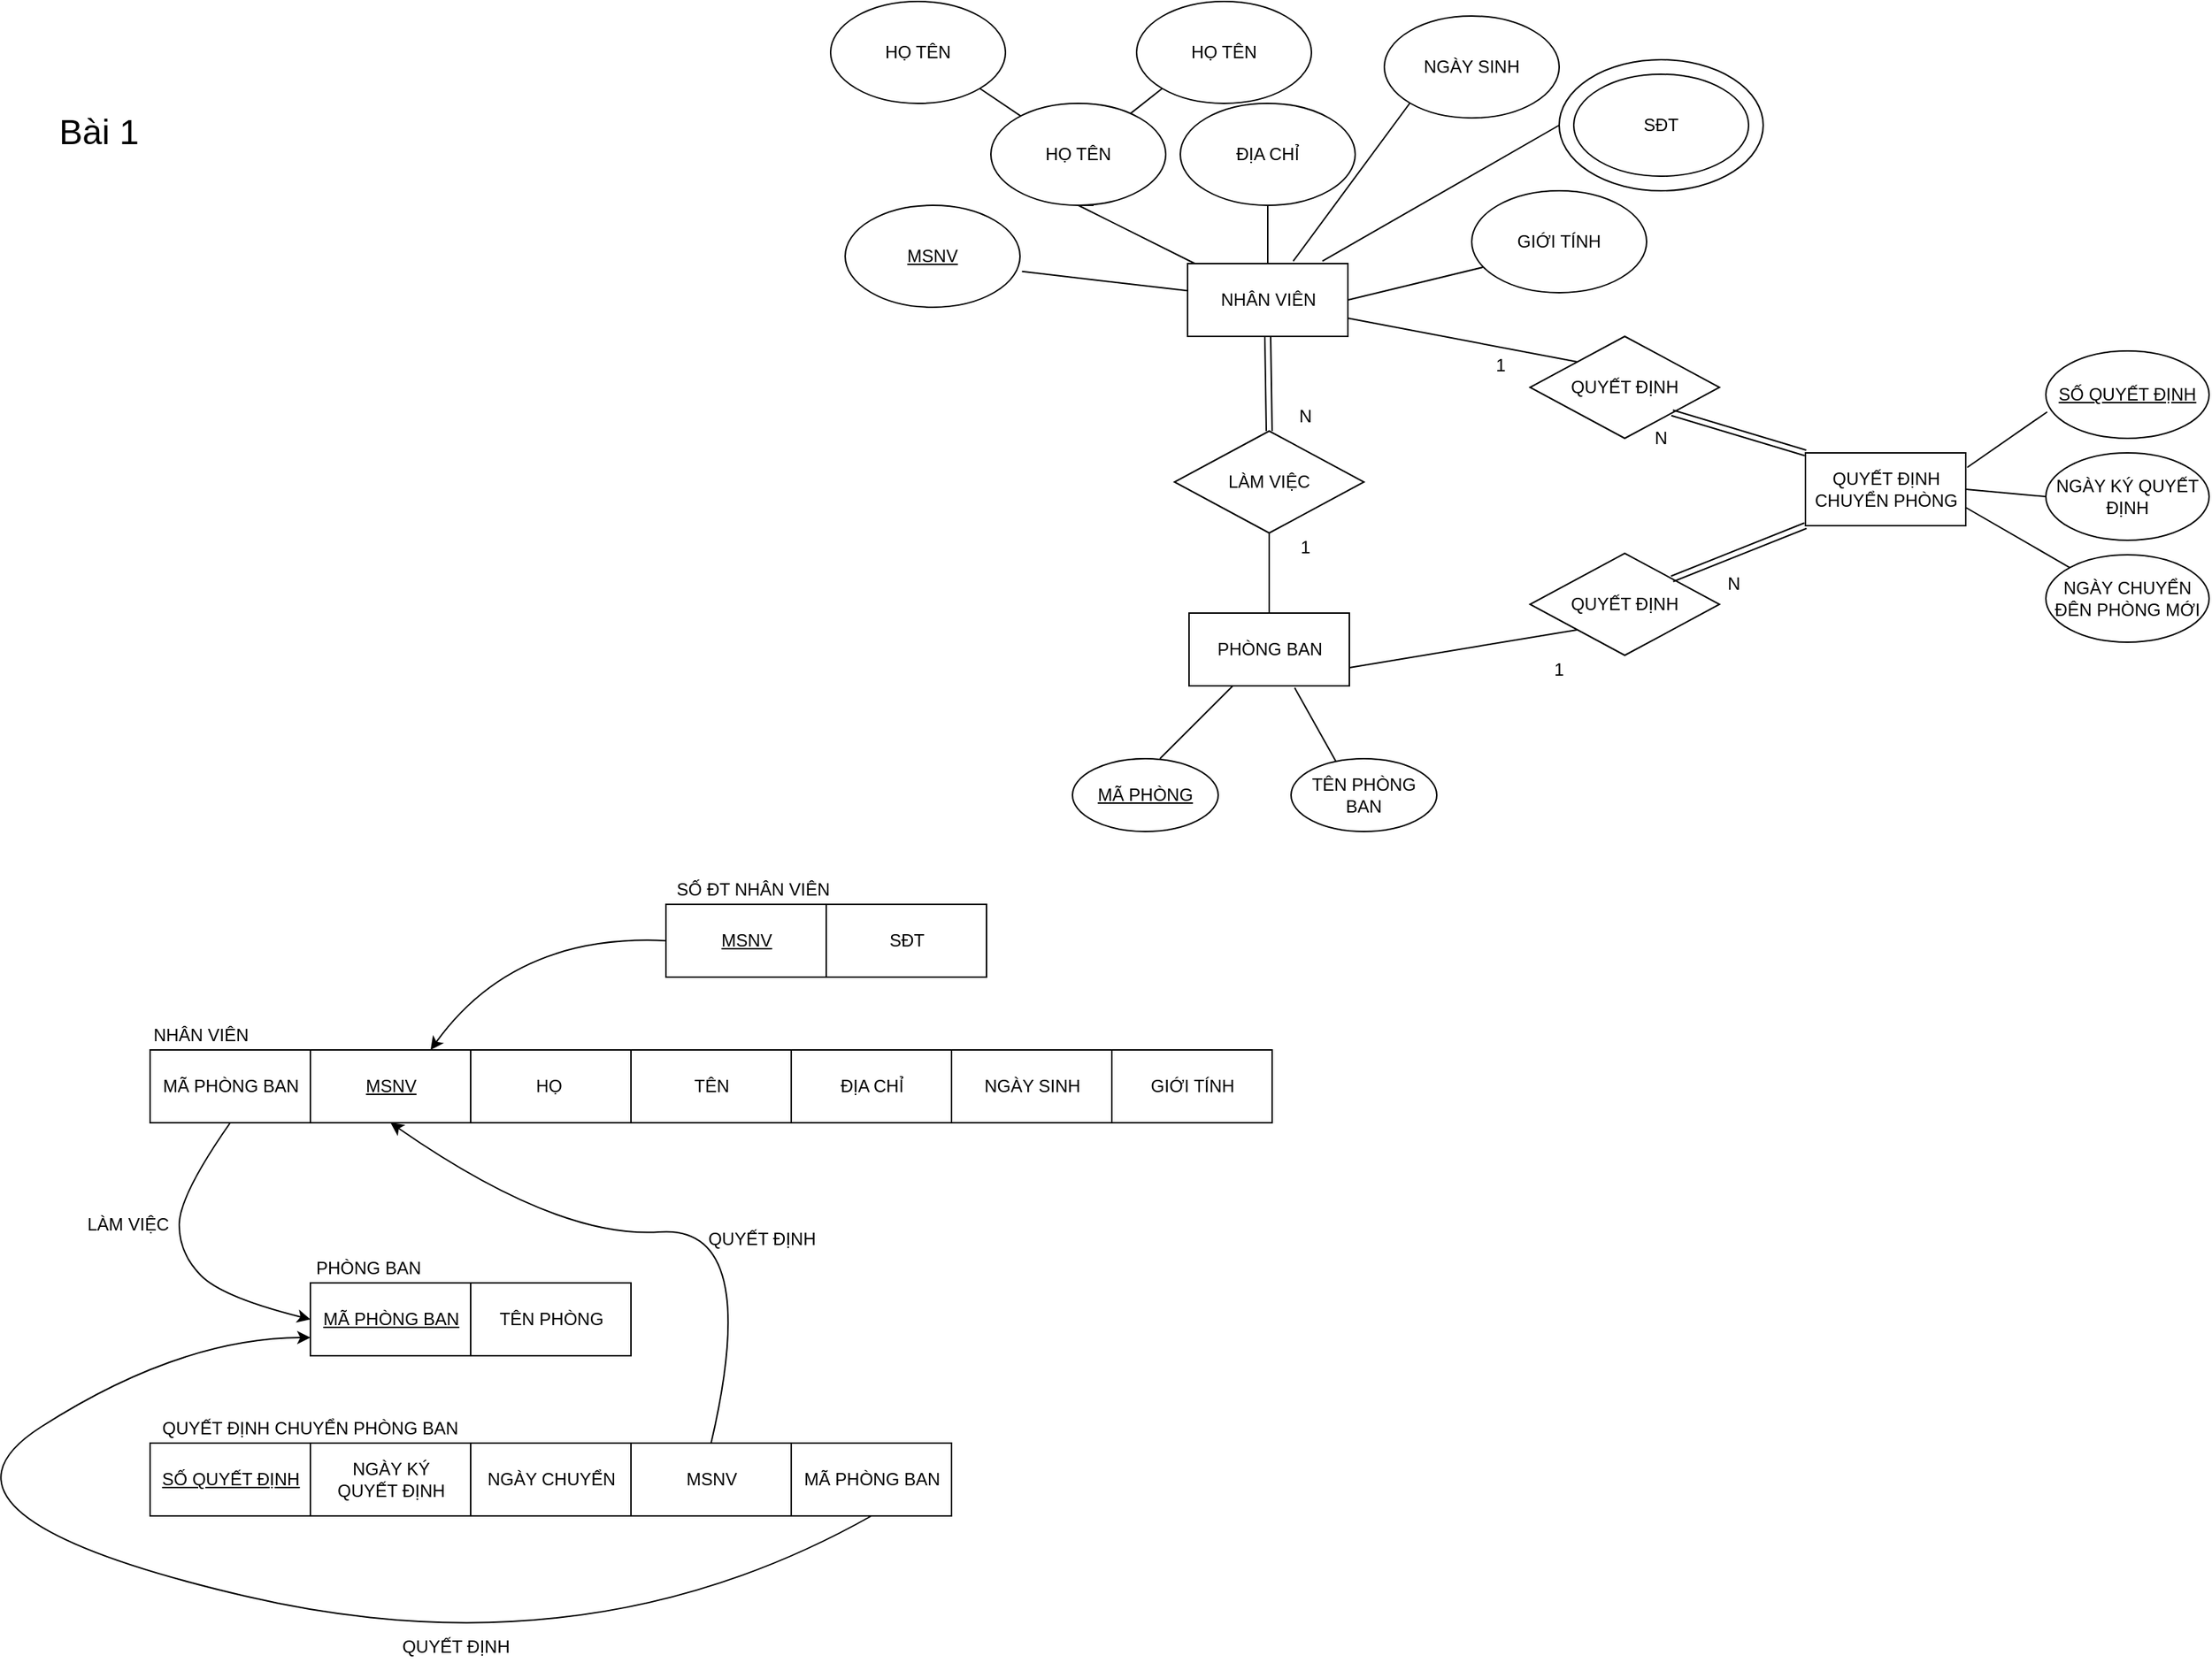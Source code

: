 <mxfile version="14.8.0" type="github" pages="2">
  <diagram id="vQHucJHa2scrvkwMp-Zf" name="Page-1">
    <mxGraphModel dx="2533" dy="2093" grid="1" gridSize="10" guides="1" tooltips="1" connect="1" arrows="1" fold="1" page="1" pageScale="1" pageWidth="827" pageHeight="1169" math="0" shadow="0">
      <root>
        <mxCell id="0" />
        <mxCell id="1" parent="0" />
        <mxCell id="MajDjDsh7x96EsrQRY2l-2" value="&lt;u&gt;MSNV&lt;/u&gt;" style="html=1;" parent="1" vertex="1">
          <mxGeometry x="-547" y="-440" width="110" height="50" as="geometry" />
        </mxCell>
        <mxCell id="MajDjDsh7x96EsrQRY2l-3" value="HỌ&amp;nbsp;" style="html=1;" parent="1" vertex="1">
          <mxGeometry x="-437" y="-440" width="110" height="50" as="geometry" />
        </mxCell>
        <mxCell id="MajDjDsh7x96EsrQRY2l-4" value="TÊN" style="html=1;" parent="1" vertex="1">
          <mxGeometry x="-327" y="-440" width="110" height="50" as="geometry" />
        </mxCell>
        <mxCell id="MajDjDsh7x96EsrQRY2l-5" value="ĐỊA CHỈ" style="html=1;" parent="1" vertex="1">
          <mxGeometry x="-217" y="-440" width="110" height="50" as="geometry" />
        </mxCell>
        <mxCell id="MajDjDsh7x96EsrQRY2l-6" value="NGÀY SINH" style="html=1;" parent="1" vertex="1">
          <mxGeometry x="-107" y="-440" width="110" height="50" as="geometry" />
        </mxCell>
        <mxCell id="MajDjDsh7x96EsrQRY2l-7" value="GIỚI TÍNH" style="html=1;" parent="1" vertex="1">
          <mxGeometry x="3" y="-440" width="110" height="50" as="geometry" />
        </mxCell>
        <mxCell id="MajDjDsh7x96EsrQRY2l-9" value="NHÂN VIÊN" style="text;html=1;strokeColor=none;fillColor=none;align=center;verticalAlign=middle;whiteSpace=wrap;rounded=0;" parent="1" vertex="1">
          <mxGeometry x="-657" y="-460" width="70" height="20" as="geometry" />
        </mxCell>
        <mxCell id="MajDjDsh7x96EsrQRY2l-10" value="&lt;u&gt;MSNV&lt;/u&gt;" style="html=1;" parent="1" vertex="1">
          <mxGeometry x="-303" y="-540" width="110" height="50" as="geometry" />
        </mxCell>
        <mxCell id="MajDjDsh7x96EsrQRY2l-11" value="SĐT" style="html=1;" parent="1" vertex="1">
          <mxGeometry x="-193" y="-540" width="110" height="50" as="geometry" />
        </mxCell>
        <mxCell id="MajDjDsh7x96EsrQRY2l-12" value="SỐ ĐT NHÂN VIÊN" style="text;html=1;strokeColor=none;fillColor=none;align=center;verticalAlign=middle;whiteSpace=wrap;rounded=0;" parent="1" vertex="1">
          <mxGeometry x="-303" y="-560" width="120" height="20" as="geometry" />
        </mxCell>
        <mxCell id="MajDjDsh7x96EsrQRY2l-14" value="" style="curved=1;endArrow=classic;html=1;entryX=0.75;entryY=0;entryDx=0;entryDy=0;exitX=0;exitY=0.5;exitDx=0;exitDy=0;" parent="1" source="MajDjDsh7x96EsrQRY2l-10" target="MajDjDsh7x96EsrQRY2l-2" edge="1">
          <mxGeometry width="50" height="50" relative="1" as="geometry">
            <mxPoint x="-237" y="-240" as="sourcePoint" />
            <mxPoint x="-157" y="-340" as="targetPoint" />
            <Array as="points">
              <mxPoint x="-407" y="-520" />
            </Array>
          </mxGeometry>
        </mxCell>
        <mxCell id="MajDjDsh7x96EsrQRY2l-15" value="&lt;u&gt;MÃ PHÒNG BAN&lt;/u&gt;" style="html=1;" parent="1" vertex="1">
          <mxGeometry x="-547" y="-280" width="110" height="50" as="geometry" />
        </mxCell>
        <mxCell id="MajDjDsh7x96EsrQRY2l-16" value="TÊN PHÒNG" style="html=1;" parent="1" vertex="1">
          <mxGeometry x="-437" y="-280" width="110" height="50" as="geometry" />
        </mxCell>
        <mxCell id="MajDjDsh7x96EsrQRY2l-17" value="PHÒNG BAN" style="text;html=1;strokeColor=none;fillColor=none;align=center;verticalAlign=middle;whiteSpace=wrap;rounded=0;" parent="1" vertex="1">
          <mxGeometry x="-547" y="-300" width="80" height="20" as="geometry" />
        </mxCell>
        <mxCell id="MajDjDsh7x96EsrQRY2l-18" value="MÃ PHÒNG BAN" style="html=1;" parent="1" vertex="1">
          <mxGeometry x="-657" y="-440" width="110" height="50" as="geometry" />
        </mxCell>
        <mxCell id="MajDjDsh7x96EsrQRY2l-19" value="" style="curved=1;endArrow=classic;html=1;entryX=0;entryY=0.5;entryDx=0;entryDy=0;exitX=0.5;exitY=1;exitDx=0;exitDy=0;" parent="1" source="MajDjDsh7x96EsrQRY2l-18" target="MajDjDsh7x96EsrQRY2l-15" edge="1">
          <mxGeometry width="50" height="50" relative="1" as="geometry">
            <mxPoint x="-357" y="-370" as="sourcePoint" />
            <mxPoint x="-307" y="-420" as="targetPoint" />
            <Array as="points">
              <mxPoint x="-637" y="-340" />
              <mxPoint x="-637" y="-300" />
              <mxPoint x="-607" y="-270" />
            </Array>
          </mxGeometry>
        </mxCell>
        <mxCell id="MajDjDsh7x96EsrQRY2l-20" value="&lt;u&gt;SỐ QUYẾT ĐỊNH&lt;/u&gt;" style="html=1;" parent="1" vertex="1">
          <mxGeometry x="-657" y="-170" width="110" height="50" as="geometry" />
        </mxCell>
        <mxCell id="MajDjDsh7x96EsrQRY2l-21" value="NGÀY KÝ &lt;br&gt;QUYẾT ĐỊNH" style="html=1;" parent="1" vertex="1">
          <mxGeometry x="-547" y="-170" width="110" height="50" as="geometry" />
        </mxCell>
        <mxCell id="MajDjDsh7x96EsrQRY2l-22" value="NGÀY CHUYỂN" style="html=1;" parent="1" vertex="1">
          <mxGeometry x="-437" y="-170" width="110" height="50" as="geometry" />
        </mxCell>
        <mxCell id="MajDjDsh7x96EsrQRY2l-23" value="QUYẾT ĐỊNH CHUYỂN PHÒNG BAN" style="text;html=1;strokeColor=none;fillColor=none;align=center;verticalAlign=middle;whiteSpace=wrap;rounded=0;" parent="1" vertex="1">
          <mxGeometry x="-657" y="-190" width="220" height="20" as="geometry" />
        </mxCell>
        <mxCell id="MajDjDsh7x96EsrQRY2l-24" value="MSNV" style="html=1;" parent="1" vertex="1">
          <mxGeometry x="-327" y="-170" width="110" height="50" as="geometry" />
        </mxCell>
        <mxCell id="MajDjDsh7x96EsrQRY2l-25" value="" style="curved=1;endArrow=classic;html=1;entryX=0.5;entryY=1;entryDx=0;entryDy=0;exitX=0.5;exitY=0;exitDx=0;exitDy=0;" parent="1" source="MajDjDsh7x96EsrQRY2l-24" target="MajDjDsh7x96EsrQRY2l-2" edge="1">
          <mxGeometry width="50" height="50" relative="1" as="geometry">
            <mxPoint x="-357" y="-280" as="sourcePoint" />
            <mxPoint x="-307" y="-330" as="targetPoint" />
            <Array as="points">
              <mxPoint x="-237" y="-320" />
              <mxPoint x="-377" y="-310" />
            </Array>
          </mxGeometry>
        </mxCell>
        <mxCell id="MajDjDsh7x96EsrQRY2l-26" value="MÃ PHÒNG BAN" style="html=1;" parent="1" vertex="1">
          <mxGeometry x="-217" y="-170" width="110" height="50" as="geometry" />
        </mxCell>
        <mxCell id="MajDjDsh7x96EsrQRY2l-27" value="" style="curved=1;endArrow=classic;html=1;entryX=0;entryY=0.75;entryDx=0;entryDy=0;exitX=0.5;exitY=1;exitDx=0;exitDy=0;" parent="1" source="MajDjDsh7x96EsrQRY2l-26" target="MajDjDsh7x96EsrQRY2l-15" edge="1">
          <mxGeometry width="50" height="50" relative="1" as="geometry">
            <mxPoint x="-237" y="-40" as="sourcePoint" />
            <mxPoint x="-307" y="-230" as="targetPoint" />
            <Array as="points">
              <mxPoint x="-357" y="-10" />
              <mxPoint x="-827" y="-120" />
              <mxPoint x="-637" y="-242" />
            </Array>
          </mxGeometry>
        </mxCell>
        <mxCell id="KyPbRzyOr3z3Ptm92nIl-2" value="LÀM VIỆC" style="text;html=1;strokeColor=none;fillColor=none;align=center;verticalAlign=middle;whiteSpace=wrap;rounded=0;" parent="1" vertex="1">
          <mxGeometry x="-707" y="-330" width="70" height="20" as="geometry" />
        </mxCell>
        <mxCell id="KyPbRzyOr3z3Ptm92nIl-3" value="QUYẾT ĐỊNH" style="text;html=1;strokeColor=none;fillColor=none;align=center;verticalAlign=middle;whiteSpace=wrap;rounded=0;" parent="1" vertex="1">
          <mxGeometry x="-287" y="-320" width="100" height="20" as="geometry" />
        </mxCell>
        <mxCell id="KyPbRzyOr3z3Ptm92nIl-4" value="QUYẾT ĐỊNH" style="text;html=1;strokeColor=none;fillColor=none;align=center;verticalAlign=middle;whiteSpace=wrap;rounded=0;" parent="1" vertex="1">
          <mxGeometry x="-497" y="-40" width="100" height="20" as="geometry" />
        </mxCell>
        <mxCell id="KyPbRzyOr3z3Ptm92nIl-5" value="NHÂN VIÊN" style="html=1;" parent="1" vertex="1">
          <mxGeometry x="55" y="-980" width="110" height="50" as="geometry" />
        </mxCell>
        <mxCell id="KyPbRzyOr3z3Ptm92nIl-6" value="&lt;u&gt;MSNV&lt;/u&gt;" style="ellipse;whiteSpace=wrap;html=1;" parent="1" vertex="1">
          <mxGeometry x="-180" y="-1020" width="120" height="70" as="geometry" />
        </mxCell>
        <mxCell id="KyPbRzyOr3z3Ptm92nIl-25" style="edgeStyle=orthogonalEdgeStyle;rounded=0;orthogonalLoop=1;jettySize=auto;html=1;exitX=0.5;exitY=1;exitDx=0;exitDy=0;" parent="1" source="KyPbRzyOr3z3Ptm92nIl-7" edge="1">
          <mxGeometry relative="1" as="geometry">
            <mxPoint x="-10" y="-1030.0" as="targetPoint" />
          </mxGeometry>
        </mxCell>
        <mxCell id="KyPbRzyOr3z3Ptm92nIl-7" value="HỌ TÊN" style="ellipse;whiteSpace=wrap;html=1;" parent="1" vertex="1">
          <mxGeometry x="-80" y="-1090" width="120" height="70" as="geometry" />
        </mxCell>
        <mxCell id="KyPbRzyOr3z3Ptm92nIl-8" value="HỌ TÊN" style="ellipse;whiteSpace=wrap;html=1;" parent="1" vertex="1">
          <mxGeometry x="-190" y="-1160" width="120" height="70" as="geometry" />
        </mxCell>
        <mxCell id="KyPbRzyOr3z3Ptm92nIl-9" value="HỌ TÊN" style="ellipse;whiteSpace=wrap;html=1;" parent="1" vertex="1">
          <mxGeometry x="20" y="-1160" width="120" height="70" as="geometry" />
        </mxCell>
        <mxCell id="KyPbRzyOr3z3Ptm92nIl-10" value="" style="endArrow=none;html=1;entryX=1;entryY=1;entryDx=0;entryDy=0;" parent="1" source="KyPbRzyOr3z3Ptm92nIl-7" target="KyPbRzyOr3z3Ptm92nIl-8" edge="1">
          <mxGeometry width="50" height="50" relative="1" as="geometry">
            <mxPoint x="110" y="-980" as="sourcePoint" />
            <mxPoint x="160" y="-1030" as="targetPoint" />
          </mxGeometry>
        </mxCell>
        <mxCell id="KyPbRzyOr3z3Ptm92nIl-11" value="" style="endArrow=none;html=1;entryX=0;entryY=1;entryDx=0;entryDy=0;" parent="1" source="KyPbRzyOr3z3Ptm92nIl-7" target="KyPbRzyOr3z3Ptm92nIl-9" edge="1">
          <mxGeometry width="50" height="50" relative="1" as="geometry">
            <mxPoint x="110" y="-980" as="sourcePoint" />
            <mxPoint x="160" y="-1030" as="targetPoint" />
          </mxGeometry>
        </mxCell>
        <mxCell id="KyPbRzyOr3z3Ptm92nIl-13" value="ĐỊA CHỈ" style="ellipse;whiteSpace=wrap;html=1;" parent="1" vertex="1">
          <mxGeometry x="50" y="-1090" width="120" height="70" as="geometry" />
        </mxCell>
        <mxCell id="KyPbRzyOr3z3Ptm92nIl-14" value="GIỚI TÍNH" style="ellipse;whiteSpace=wrap;html=1;" parent="1" vertex="1">
          <mxGeometry x="250" y="-1030" width="120" height="70" as="geometry" />
        </mxCell>
        <mxCell id="KyPbRzyOr3z3Ptm92nIl-15" value="NGÀY SINH" style="ellipse;whiteSpace=wrap;html=1;" parent="1" vertex="1">
          <mxGeometry x="190" y="-1150" width="120" height="70" as="geometry" />
        </mxCell>
        <mxCell id="KyPbRzyOr3z3Ptm92nIl-17" value="SĐT" style="ellipse;whiteSpace=wrap;html=1;" parent="1" vertex="1">
          <mxGeometry x="320" y="-1110" width="120" height="70" as="geometry" />
        </mxCell>
        <mxCell id="KyPbRzyOr3z3Ptm92nIl-19" value="" style="ellipse;whiteSpace=wrap;html=1;fillColor=none;" parent="1" vertex="1">
          <mxGeometry x="310" y="-1120" width="140" height="90" as="geometry" />
        </mxCell>
        <mxCell id="KyPbRzyOr3z3Ptm92nIl-20" value="" style="endArrow=none;html=1;entryX=0.5;entryY=1;entryDx=0;entryDy=0;exitX=0.5;exitY=0;exitDx=0;exitDy=0;" parent="1" source="KyPbRzyOr3z3Ptm92nIl-5" target="KyPbRzyOr3z3Ptm92nIl-13" edge="1">
          <mxGeometry width="50" height="50" relative="1" as="geometry">
            <mxPoint x="110" y="-980" as="sourcePoint" />
            <mxPoint x="160" y="-1030" as="targetPoint" />
          </mxGeometry>
        </mxCell>
        <mxCell id="KyPbRzyOr3z3Ptm92nIl-21" value="" style="endArrow=none;html=1;entryX=1.011;entryY=0.649;entryDx=0;entryDy=0;entryPerimeter=0;" parent="1" source="KyPbRzyOr3z3Ptm92nIl-5" target="KyPbRzyOr3z3Ptm92nIl-6" edge="1">
          <mxGeometry width="50" height="50" relative="1" as="geometry">
            <mxPoint x="110" y="-980" as="sourcePoint" />
            <mxPoint x="160" y="-1030" as="targetPoint" />
          </mxGeometry>
        </mxCell>
        <mxCell id="KyPbRzyOr3z3Ptm92nIl-22" value="" style="endArrow=none;html=1;entryX=0;entryY=1;entryDx=0;entryDy=0;exitX=0.659;exitY=-0.033;exitDx=0;exitDy=0;exitPerimeter=0;" parent="1" source="KyPbRzyOr3z3Ptm92nIl-5" target="KyPbRzyOr3z3Ptm92nIl-15" edge="1">
          <mxGeometry width="50" height="50" relative="1" as="geometry">
            <mxPoint x="110" y="-980" as="sourcePoint" />
            <mxPoint x="160" y="-1030" as="targetPoint" />
          </mxGeometry>
        </mxCell>
        <mxCell id="KyPbRzyOr3z3Ptm92nIl-23" value="" style="endArrow=none;html=1;entryX=0.065;entryY=0.75;entryDx=0;entryDy=0;entryPerimeter=0;exitX=1;exitY=0.5;exitDx=0;exitDy=0;" parent="1" source="KyPbRzyOr3z3Ptm92nIl-5" target="KyPbRzyOr3z3Ptm92nIl-14" edge="1">
          <mxGeometry width="50" height="50" relative="1" as="geometry">
            <mxPoint x="110" y="-980" as="sourcePoint" />
            <mxPoint x="160" y="-1030" as="targetPoint" />
          </mxGeometry>
        </mxCell>
        <mxCell id="KyPbRzyOr3z3Ptm92nIl-24" value="" style="endArrow=none;html=1;entryX=0.5;entryY=1;entryDx=0;entryDy=0;" parent="1" source="KyPbRzyOr3z3Ptm92nIl-5" target="KyPbRzyOr3z3Ptm92nIl-7" edge="1">
          <mxGeometry width="50" height="50" relative="1" as="geometry">
            <mxPoint x="110" y="-980" as="sourcePoint" />
            <mxPoint x="160" y="-1030" as="targetPoint" />
          </mxGeometry>
        </mxCell>
        <mxCell id="KyPbRzyOr3z3Ptm92nIl-26" value="" style="endArrow=none;html=1;entryX=0;entryY=0.5;entryDx=0;entryDy=0;exitX=0.841;exitY=-0.033;exitDx=0;exitDy=0;exitPerimeter=0;" parent="1" source="KyPbRzyOr3z3Ptm92nIl-5" target="KyPbRzyOr3z3Ptm92nIl-19" edge="1">
          <mxGeometry width="50" height="50" relative="1" as="geometry">
            <mxPoint x="110" y="-980" as="sourcePoint" />
            <mxPoint x="160" y="-1030" as="targetPoint" />
          </mxGeometry>
        </mxCell>
        <mxCell id="KyPbRzyOr3z3Ptm92nIl-27" value="LÀM VIỆC" style="rhombus;whiteSpace=wrap;html=1;fillColor=none;" parent="1" vertex="1">
          <mxGeometry x="46" y="-865" width="130" height="70" as="geometry" />
        </mxCell>
        <mxCell id="KyPbRzyOr3z3Ptm92nIl-28" value="" style="shape=link;html=1;entryX=0.5;entryY=1;entryDx=0;entryDy=0;exitX=0.5;exitY=0;exitDx=0;exitDy=0;" parent="1" source="KyPbRzyOr3z3Ptm92nIl-27" target="KyPbRzyOr3z3Ptm92nIl-5" edge="1">
          <mxGeometry width="100" relative="1" as="geometry">
            <mxPoint x="80" y="-650" as="sourcePoint" />
            <mxPoint x="180" y="-650" as="targetPoint" />
          </mxGeometry>
        </mxCell>
        <mxCell id="KyPbRzyOr3z3Ptm92nIl-29" value="PHÒNG BAN" style="html=1;fillColor=none;" parent="1" vertex="1">
          <mxGeometry x="56" y="-740" width="110" height="50" as="geometry" />
        </mxCell>
        <mxCell id="KyPbRzyOr3z3Ptm92nIl-30" value="" style="endArrow=none;html=1;entryX=0.5;entryY=1;entryDx=0;entryDy=0;exitX=0.5;exitY=0;exitDx=0;exitDy=0;" parent="1" source="KyPbRzyOr3z3Ptm92nIl-29" target="KyPbRzyOr3z3Ptm92nIl-27" edge="1">
          <mxGeometry width="50" height="50" relative="1" as="geometry">
            <mxPoint x="110" y="-630" as="sourcePoint" />
            <mxPoint x="160" y="-680" as="targetPoint" />
          </mxGeometry>
        </mxCell>
        <mxCell id="KyPbRzyOr3z3Ptm92nIl-31" value="&lt;u&gt;MÃ PHÒNG&lt;/u&gt;" style="ellipse;whiteSpace=wrap;html=1;fillColor=none;" parent="1" vertex="1">
          <mxGeometry x="-24" y="-640" width="100" height="50" as="geometry" />
        </mxCell>
        <mxCell id="KyPbRzyOr3z3Ptm92nIl-34" value="TÊN PHÒNG BAN" style="ellipse;whiteSpace=wrap;html=1;fillColor=none;" parent="1" vertex="1">
          <mxGeometry x="126" y="-640" width="100" height="50" as="geometry" />
        </mxCell>
        <mxCell id="KyPbRzyOr3z3Ptm92nIl-35" value="" style="endArrow=none;html=1;" parent="1" edge="1">
          <mxGeometry width="50" height="50" relative="1" as="geometry">
            <mxPoint x="36" y="-640" as="sourcePoint" />
            <mxPoint x="86" y="-690" as="targetPoint" />
          </mxGeometry>
        </mxCell>
        <mxCell id="KyPbRzyOr3z3Ptm92nIl-36" value="" style="endArrow=none;html=1;entryX=0.659;entryY=1.026;entryDx=0;entryDy=0;entryPerimeter=0;exitX=0.308;exitY=0.038;exitDx=0;exitDy=0;exitPerimeter=0;" parent="1" source="KyPbRzyOr3z3Ptm92nIl-34" target="KyPbRzyOr3z3Ptm92nIl-29" edge="1">
          <mxGeometry width="50" height="50" relative="1" as="geometry">
            <mxPoint x="136" y="-720" as="sourcePoint" />
            <mxPoint x="186" y="-770" as="targetPoint" />
          </mxGeometry>
        </mxCell>
        <mxCell id="KyPbRzyOr3z3Ptm92nIl-37" value="N" style="text;html=1;strokeColor=none;fillColor=none;align=center;verticalAlign=middle;whiteSpace=wrap;rounded=0;" parent="1" vertex="1">
          <mxGeometry x="116" y="-885" width="40" height="20" as="geometry" />
        </mxCell>
        <mxCell id="KyPbRzyOr3z3Ptm92nIl-38" value="1" style="text;html=1;strokeColor=none;fillColor=none;align=center;verticalAlign=middle;whiteSpace=wrap;rounded=0;" parent="1" vertex="1">
          <mxGeometry x="116" y="-795" width="40" height="20" as="geometry" />
        </mxCell>
        <mxCell id="KyPbRzyOr3z3Ptm92nIl-39" value="QUYẾT ĐỊNH&lt;br&gt;CHUYỂN PHÒNG" style="html=1;fillColor=none;" parent="1" vertex="1">
          <mxGeometry x="479" y="-850" width="110" height="50" as="geometry" />
        </mxCell>
        <mxCell id="KyPbRzyOr3z3Ptm92nIl-40" value="&lt;u&gt;SỐ QUYẾT ĐỊNH&lt;/u&gt;" style="ellipse;whiteSpace=wrap;html=1;fillColor=none;" parent="1" vertex="1">
          <mxGeometry x="644" y="-920" width="112" height="60" as="geometry" />
        </mxCell>
        <mxCell id="KyPbRzyOr3z3Ptm92nIl-41" value="NGÀY KÝ QUYẾT ĐỊNH" style="ellipse;whiteSpace=wrap;html=1;fillColor=none;" parent="1" vertex="1">
          <mxGeometry x="644" y="-850" width="112" height="60" as="geometry" />
        </mxCell>
        <mxCell id="KyPbRzyOr3z3Ptm92nIl-42" value="NGÀY CHUYỂN ĐÊN PHÒNG MỚI" style="ellipse;whiteSpace=wrap;html=1;fillColor=none;" parent="1" vertex="1">
          <mxGeometry x="644" y="-780" width="112" height="60" as="geometry" />
        </mxCell>
        <mxCell id="KyPbRzyOr3z3Ptm92nIl-43" value="" style="endArrow=none;html=1;entryX=0.008;entryY=0.698;entryDx=0;entryDy=0;entryPerimeter=0;" parent="1" target="KyPbRzyOr3z3Ptm92nIl-40" edge="1">
          <mxGeometry width="50" height="50" relative="1" as="geometry">
            <mxPoint x="590" y="-840" as="sourcePoint" />
            <mxPoint x="470" y="-780" as="targetPoint" />
          </mxGeometry>
        </mxCell>
        <mxCell id="KyPbRzyOr3z3Ptm92nIl-44" value="" style="endArrow=none;html=1;entryX=0;entryY=0.5;entryDx=0;entryDy=0;exitX=1;exitY=0.5;exitDx=0;exitDy=0;" parent="1" source="KyPbRzyOr3z3Ptm92nIl-39" target="KyPbRzyOr3z3Ptm92nIl-41" edge="1">
          <mxGeometry width="50" height="50" relative="1" as="geometry">
            <mxPoint x="420" y="-730" as="sourcePoint" />
            <mxPoint x="470" y="-780" as="targetPoint" />
          </mxGeometry>
        </mxCell>
        <mxCell id="KyPbRzyOr3z3Ptm92nIl-45" value="" style="endArrow=none;html=1;entryX=1;entryY=0.75;entryDx=0;entryDy=0;exitX=0;exitY=0;exitDx=0;exitDy=0;" parent="1" source="KyPbRzyOr3z3Ptm92nIl-42" target="KyPbRzyOr3z3Ptm92nIl-39" edge="1">
          <mxGeometry width="50" height="50" relative="1" as="geometry">
            <mxPoint x="420" y="-730" as="sourcePoint" />
            <mxPoint x="470" y="-780" as="targetPoint" />
          </mxGeometry>
        </mxCell>
        <mxCell id="KyPbRzyOr3z3Ptm92nIl-48" value="QUYẾT ĐỊNH" style="rhombus;whiteSpace=wrap;html=1;fillColor=none;" parent="1" vertex="1">
          <mxGeometry x="290" y="-930" width="130" height="70" as="geometry" />
        </mxCell>
        <mxCell id="KyPbRzyOr3z3Ptm92nIl-49" value="QUYẾT ĐỊNH" style="rhombus;whiteSpace=wrap;html=1;fillColor=none;" parent="1" vertex="1">
          <mxGeometry x="290" y="-781" width="130" height="70" as="geometry" />
        </mxCell>
        <mxCell id="KyPbRzyOr3z3Ptm92nIl-50" value="" style="shape=link;html=1;entryX=0;entryY=0;entryDx=0;entryDy=0;exitX=1;exitY=1;exitDx=0;exitDy=0;" parent="1" source="KyPbRzyOr3z3Ptm92nIl-48" target="KyPbRzyOr3z3Ptm92nIl-39" edge="1">
          <mxGeometry width="100" relative="1" as="geometry">
            <mxPoint x="390" y="-760" as="sourcePoint" />
            <mxPoint x="490" y="-760" as="targetPoint" />
          </mxGeometry>
        </mxCell>
        <mxCell id="KyPbRzyOr3z3Ptm92nIl-51" value="" style="shape=link;html=1;entryX=0;entryY=1;entryDx=0;entryDy=0;exitX=1;exitY=0;exitDx=0;exitDy=0;" parent="1" source="KyPbRzyOr3z3Ptm92nIl-49" target="KyPbRzyOr3z3Ptm92nIl-39" edge="1">
          <mxGeometry width="100" relative="1" as="geometry">
            <mxPoint x="390" y="-760" as="sourcePoint" />
            <mxPoint x="490" y="-760" as="targetPoint" />
          </mxGeometry>
        </mxCell>
        <mxCell id="KyPbRzyOr3z3Ptm92nIl-52" value="" style="endArrow=none;html=1;entryX=1;entryY=0.75;entryDx=0;entryDy=0;exitX=0;exitY=0;exitDx=0;exitDy=0;" parent="1" source="KyPbRzyOr3z3Ptm92nIl-48" target="KyPbRzyOr3z3Ptm92nIl-5" edge="1">
          <mxGeometry width="50" height="50" relative="1" as="geometry">
            <mxPoint x="380" y="-650" as="sourcePoint" />
            <mxPoint x="430" y="-700" as="targetPoint" />
          </mxGeometry>
        </mxCell>
        <mxCell id="KyPbRzyOr3z3Ptm92nIl-53" value="" style="endArrow=none;html=1;entryX=1;entryY=0.75;entryDx=0;entryDy=0;exitX=0;exitY=1;exitDx=0;exitDy=0;" parent="1" source="KyPbRzyOr3z3Ptm92nIl-49" target="KyPbRzyOr3z3Ptm92nIl-29" edge="1">
          <mxGeometry width="50" height="50" relative="1" as="geometry">
            <mxPoint x="380" y="-650" as="sourcePoint" />
            <mxPoint x="430" y="-700" as="targetPoint" />
          </mxGeometry>
        </mxCell>
        <mxCell id="KyPbRzyOr3z3Ptm92nIl-54" value="1" style="text;html=1;strokeColor=none;fillColor=none;align=center;verticalAlign=middle;whiteSpace=wrap;rounded=0;" parent="1" vertex="1">
          <mxGeometry x="250" y="-920" width="40" height="20" as="geometry" />
        </mxCell>
        <mxCell id="KyPbRzyOr3z3Ptm92nIl-55" value="1" style="text;html=1;strokeColor=none;fillColor=none;align=center;verticalAlign=middle;whiteSpace=wrap;rounded=0;" parent="1" vertex="1">
          <mxGeometry x="290" y="-711" width="40" height="20" as="geometry" />
        </mxCell>
        <mxCell id="KyPbRzyOr3z3Ptm92nIl-56" value="N" style="text;html=1;strokeColor=none;fillColor=none;align=center;verticalAlign=middle;whiteSpace=wrap;rounded=0;" parent="1" vertex="1">
          <mxGeometry x="410" y="-770" width="40" height="20" as="geometry" />
        </mxCell>
        <mxCell id="KyPbRzyOr3z3Ptm92nIl-57" value="N" style="text;html=1;strokeColor=none;fillColor=none;align=center;verticalAlign=middle;whiteSpace=wrap;rounded=0;" parent="1" vertex="1">
          <mxGeometry x="360" y="-870" width="40" height="20" as="geometry" />
        </mxCell>
        <mxCell id="xlZfkF_mEiO6xxwyYn34-2" value="&lt;font style=&quot;font-size: 24px&quot;&gt;Bài 1&lt;/font&gt;" style="text;html=1;strokeColor=none;fillColor=none;align=center;verticalAlign=middle;whiteSpace=wrap;rounded=0;" vertex="1" parent="1">
          <mxGeometry x="-730" y="-1080" width="76" height="20" as="geometry" />
        </mxCell>
      </root>
    </mxGraphModel>
  </diagram>
  <diagram id="LEnZB4O8KX8tJV6zhaI6" name="Page-2">
    <mxGraphModel dx="828" dy="462" grid="1" gridSize="10" guides="1" tooltips="1" connect="1" arrows="1" fold="1" page="1" pageScale="1" pageWidth="827" pageHeight="1169" math="0" shadow="0">
      <root>
        <mxCell id="3TjyV_XL3ErwvUSG1lHw-0" />
        <mxCell id="3TjyV_XL3ErwvUSG1lHw-1" parent="3TjyV_XL3ErwvUSG1lHw-0" />
        <mxCell id="gTOIeNDKbfuQdAeyHsh--0" value="&lt;u&gt;MSDA&lt;/u&gt;" style="html=1;" vertex="1" parent="3TjyV_XL3ErwvUSG1lHw-1">
          <mxGeometry x="40" y="200" width="110" height="50" as="geometry" />
        </mxCell>
        <mxCell id="gTOIeNDKbfuQdAeyHsh--1" value="TÊN DỰ ÁN" style="html=1;" vertex="1" parent="3TjyV_XL3ErwvUSG1lHw-1">
          <mxGeometry x="150" y="200" width="110" height="50" as="geometry" />
        </mxCell>
        <mxCell id="gTOIeNDKbfuQdAeyHsh--2" value="NGÀY BẮT ĐẦU" style="html=1;" vertex="1" parent="3TjyV_XL3ErwvUSG1lHw-1">
          <mxGeometry x="260" y="200" width="110" height="50" as="geometry" />
        </mxCell>
        <mxCell id="gTOIeNDKbfuQdAeyHsh--3" value="NGÀY KẾT THÚC" style="html=1;" vertex="1" parent="3TjyV_XL3ErwvUSG1lHw-1">
          <mxGeometry x="370" y="200" width="110" height="50" as="geometry" />
        </mxCell>
        <mxCell id="gTOIeNDKbfuQdAeyHsh--4" value="GIÁ TRỊ DỰ ÁN" style="html=1;" vertex="1" parent="3TjyV_XL3ErwvUSG1lHw-1">
          <mxGeometry x="480" y="200" width="110" height="50" as="geometry" />
        </mxCell>
        <mxCell id="gTOIeNDKbfuQdAeyHsh--5" value="DỰ ÁN" style="text;html=1;strokeColor=none;fillColor=none;align=center;verticalAlign=middle;whiteSpace=wrap;rounded=0;" vertex="1" parent="3TjyV_XL3ErwvUSG1lHw-1">
          <mxGeometry x="40" y="180" width="60" height="20" as="geometry" />
        </mxCell>
        <mxCell id="gTOIeNDKbfuQdAeyHsh--6" value="THAM GIA" style="text;html=1;strokeColor=none;fillColor=none;align=center;verticalAlign=middle;whiteSpace=wrap;rounded=0;" vertex="1" parent="3TjyV_XL3ErwvUSG1lHw-1">
          <mxGeometry x="40" y="320" width="80" height="20" as="geometry" />
        </mxCell>
        <mxCell id="gTOIeNDKbfuQdAeyHsh--7" value="&lt;u&gt;MSDA&lt;/u&gt;" style="html=1;" vertex="1" parent="3TjyV_XL3ErwvUSG1lHw-1">
          <mxGeometry x="40" y="340" width="110" height="50" as="geometry" />
        </mxCell>
        <mxCell id="gTOIeNDKbfuQdAeyHsh--8" value="&lt;u&gt;MSNV&lt;/u&gt;" style="html=1;" vertex="1" parent="3TjyV_XL3ErwvUSG1lHw-1">
          <mxGeometry x="150" y="340" width="110" height="50" as="geometry" />
        </mxCell>
        <mxCell id="gTOIeNDKbfuQdAeyHsh--9" value="SỐ GIỜ LÀM" style="html=1;" vertex="1" parent="3TjyV_XL3ErwvUSG1lHw-1">
          <mxGeometry x="260" y="340" width="110" height="50" as="geometry" />
        </mxCell>
        <mxCell id="gTOIeNDKbfuQdAeyHsh--10" value="&lt;u&gt;MSVN&lt;/u&gt;" style="html=1;" vertex="1" parent="3TjyV_XL3ErwvUSG1lHw-1">
          <mxGeometry x="40" y="480" width="110" height="50" as="geometry" />
        </mxCell>
        <mxCell id="gTOIeNDKbfuQdAeyHsh--11" value="HỌ TÊN" style="html=1;" vertex="1" parent="3TjyV_XL3ErwvUSG1lHw-1">
          <mxGeometry x="150" y="480" width="110" height="50" as="geometry" />
        </mxCell>
        <mxCell id="gTOIeNDKbfuQdAeyHsh--12" value="NGÀY SINH" style="html=1;" vertex="1" parent="3TjyV_XL3ErwvUSG1lHw-1">
          <mxGeometry x="260" y="480" width="110" height="50" as="geometry" />
        </mxCell>
        <mxCell id="gTOIeNDKbfuQdAeyHsh--13" value="NGÀY VÀO LÀM" style="html=1;" vertex="1" parent="3TjyV_XL3ErwvUSG1lHw-1">
          <mxGeometry x="370" y="480" width="110" height="50" as="geometry" />
        </mxCell>
        <mxCell id="gTOIeNDKbfuQdAeyHsh--14" value="" style="curved=1;endArrow=classic;html=1;entryX=0.5;entryY=1;entryDx=0;entryDy=0;exitX=0.75;exitY=0;exitDx=0;exitDy=0;" edge="1" parent="3TjyV_XL3ErwvUSG1lHw-1" source="gTOIeNDKbfuQdAeyHsh--7" target="gTOIeNDKbfuQdAeyHsh--0">
          <mxGeometry width="50" height="50" relative="1" as="geometry">
            <mxPoint x="310" y="460" as="sourcePoint" />
            <mxPoint x="360" y="410" as="targetPoint" />
            <Array as="points">
              <mxPoint x="180" y="290" />
            </Array>
          </mxGeometry>
        </mxCell>
        <mxCell id="gTOIeNDKbfuQdAeyHsh--15" value="" style="curved=1;endArrow=classic;html=1;entryX=0.5;entryY=0;entryDx=0;entryDy=0;exitX=0.5;exitY=1;exitDx=0;exitDy=0;" edge="1" parent="3TjyV_XL3ErwvUSG1lHw-1" source="gTOIeNDKbfuQdAeyHsh--8" target="gTOIeNDKbfuQdAeyHsh--10">
          <mxGeometry width="50" height="50" relative="1" as="geometry">
            <mxPoint x="310" y="460" as="sourcePoint" />
            <mxPoint x="360" y="410" as="targetPoint" />
            <Array as="points">
              <mxPoint x="160" y="440" />
            </Array>
          </mxGeometry>
        </mxCell>
      </root>
    </mxGraphModel>
  </diagram>
</mxfile>
